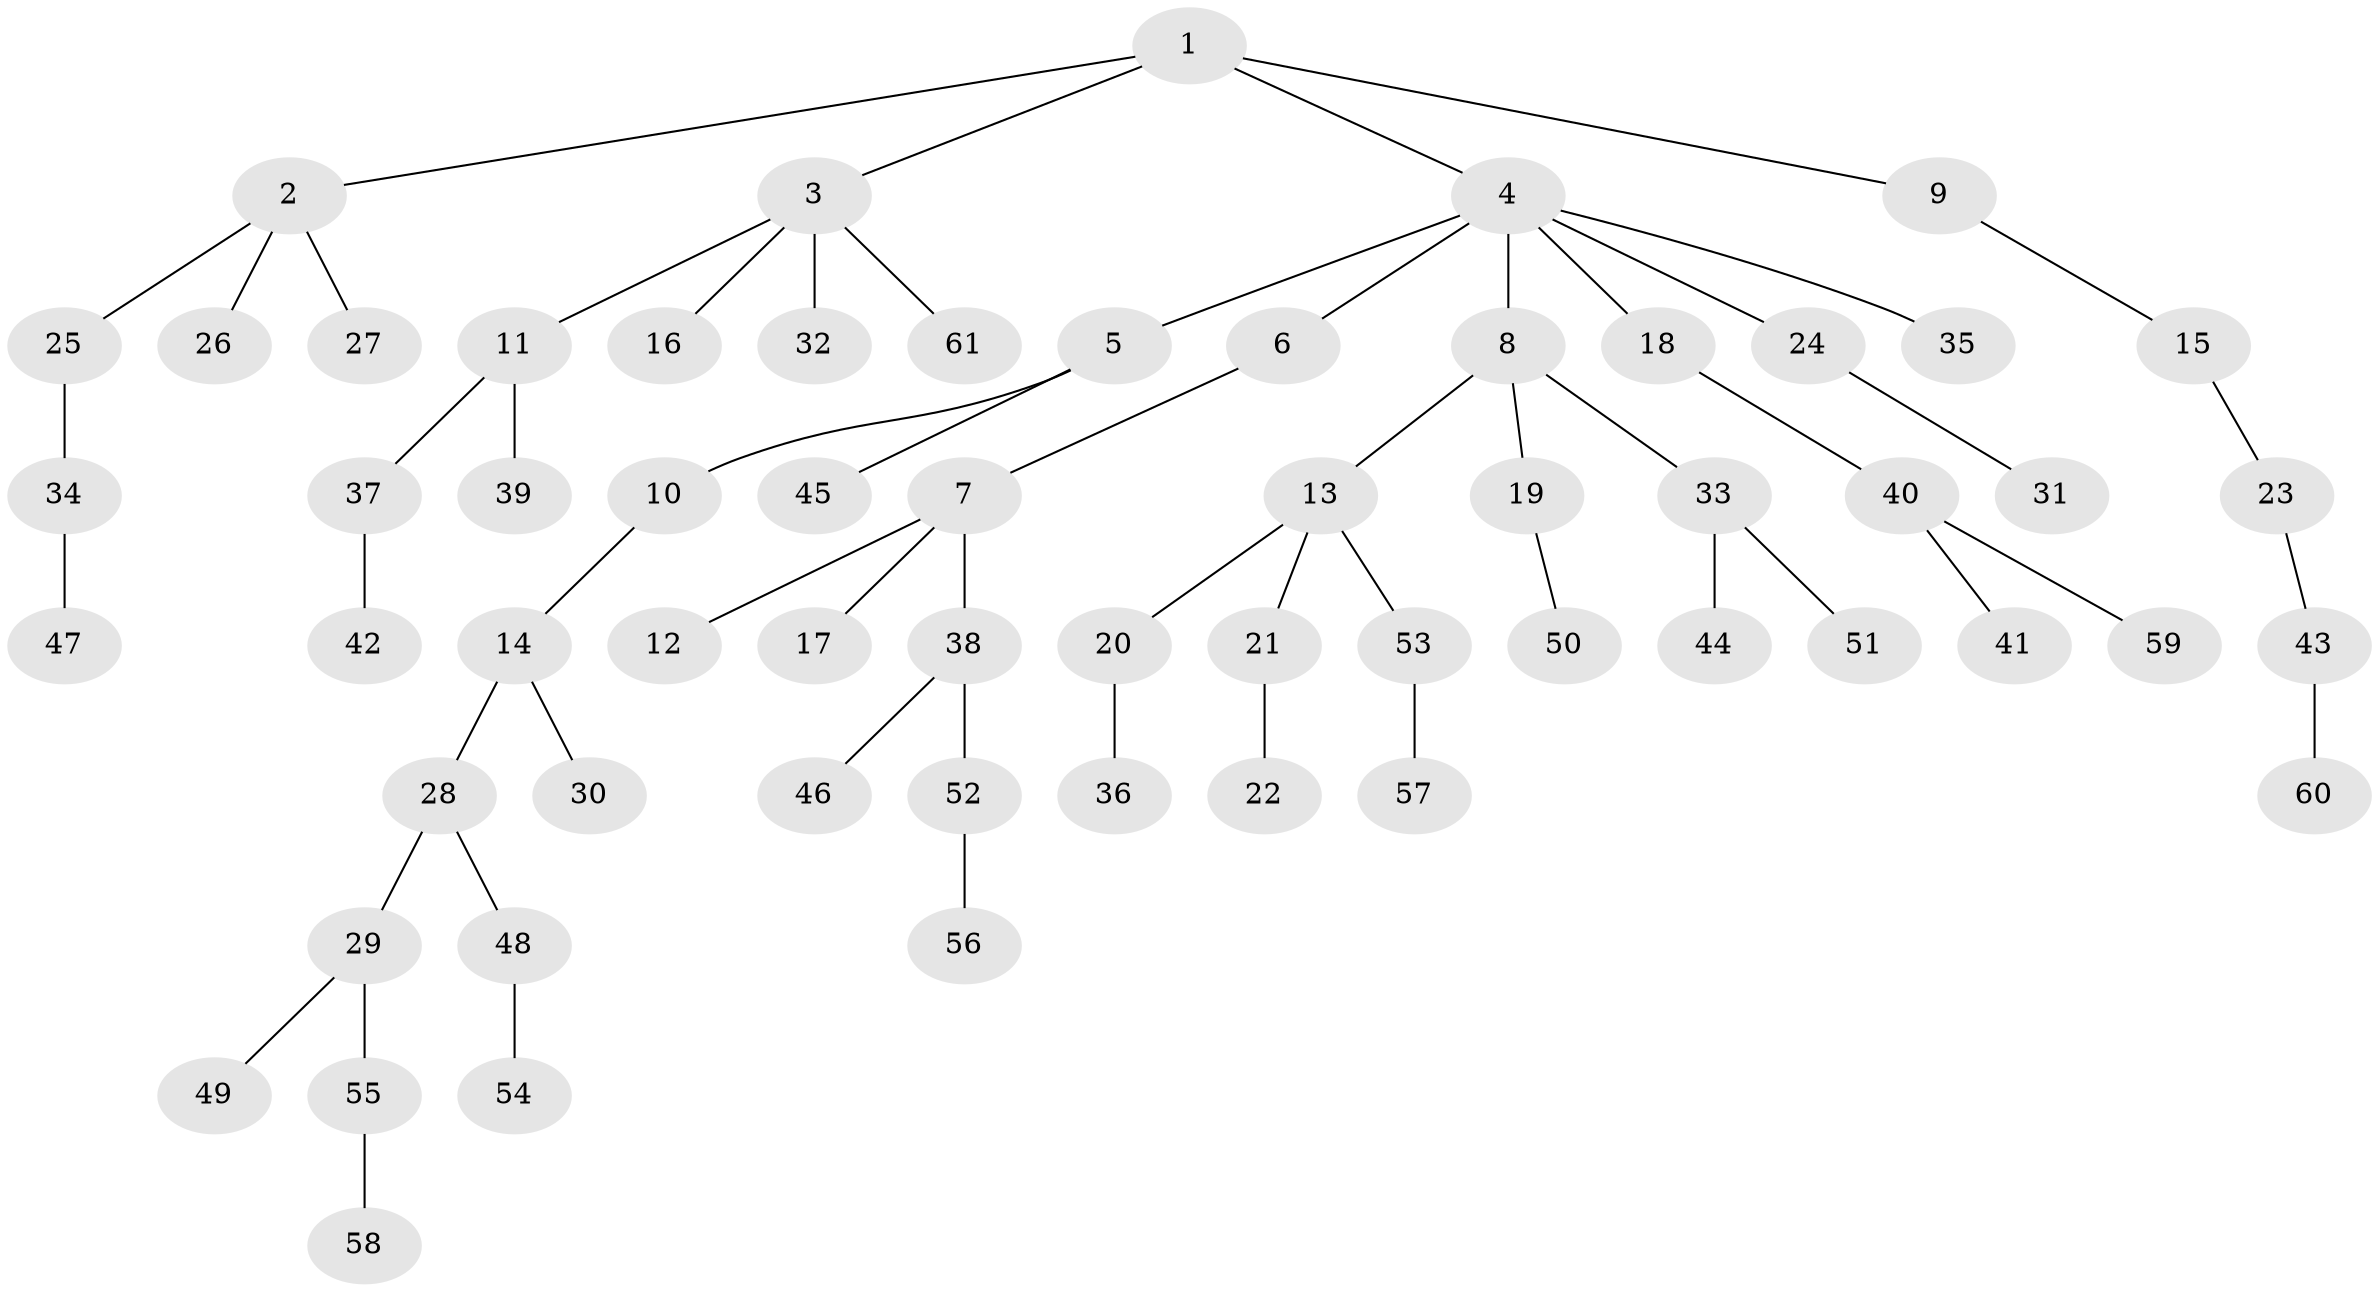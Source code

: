 // coarse degree distribution, {6: 0.05, 4: 0.075, 2: 0.275, 5: 0.05, 1: 0.55}
// Generated by graph-tools (version 1.1) at 2025/42/03/06/25 10:42:04]
// undirected, 61 vertices, 60 edges
graph export_dot {
graph [start="1"]
  node [color=gray90,style=filled];
  1;
  2;
  3;
  4;
  5;
  6;
  7;
  8;
  9;
  10;
  11;
  12;
  13;
  14;
  15;
  16;
  17;
  18;
  19;
  20;
  21;
  22;
  23;
  24;
  25;
  26;
  27;
  28;
  29;
  30;
  31;
  32;
  33;
  34;
  35;
  36;
  37;
  38;
  39;
  40;
  41;
  42;
  43;
  44;
  45;
  46;
  47;
  48;
  49;
  50;
  51;
  52;
  53;
  54;
  55;
  56;
  57;
  58;
  59;
  60;
  61;
  1 -- 2;
  1 -- 3;
  1 -- 4;
  1 -- 9;
  2 -- 25;
  2 -- 26;
  2 -- 27;
  3 -- 11;
  3 -- 16;
  3 -- 32;
  3 -- 61;
  4 -- 5;
  4 -- 6;
  4 -- 8;
  4 -- 18;
  4 -- 24;
  4 -- 35;
  5 -- 10;
  5 -- 45;
  6 -- 7;
  7 -- 12;
  7 -- 17;
  7 -- 38;
  8 -- 13;
  8 -- 19;
  8 -- 33;
  9 -- 15;
  10 -- 14;
  11 -- 37;
  11 -- 39;
  13 -- 20;
  13 -- 21;
  13 -- 53;
  14 -- 28;
  14 -- 30;
  15 -- 23;
  18 -- 40;
  19 -- 50;
  20 -- 36;
  21 -- 22;
  23 -- 43;
  24 -- 31;
  25 -- 34;
  28 -- 29;
  28 -- 48;
  29 -- 49;
  29 -- 55;
  33 -- 44;
  33 -- 51;
  34 -- 47;
  37 -- 42;
  38 -- 46;
  38 -- 52;
  40 -- 41;
  40 -- 59;
  43 -- 60;
  48 -- 54;
  52 -- 56;
  53 -- 57;
  55 -- 58;
}
